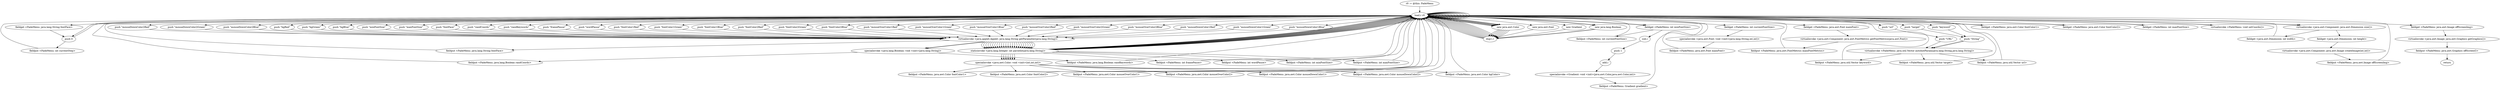 digraph "" {
    "r0 := @this: FadeMenu"
    "load.r r0"
    "r0 := @this: FadeMenu"->"load.r r0";
    "push 0"
    "load.r r0"->"push 0";
    "fieldput <FadeMenu: int currentStep>"
    "push 0"->"fieldput <FadeMenu: int currentStep>";
    "fieldput <FadeMenu: int currentStep>"->"load.r r0";
    "load.r r0"->"load.r r0";
    "push \"fontFace\""
    "load.r r0"->"push \"fontFace\"";
    "virtualinvoke <java.applet.Applet: java.lang.String getParameter(java.lang.String)>"
    "push \"fontFace\""->"virtualinvoke <java.applet.Applet: java.lang.String getParameter(java.lang.String)>";
    "fieldput <FadeMenu: java.lang.String fontFace>"
    "virtualinvoke <java.applet.Applet: java.lang.String getParameter(java.lang.String)>"->"fieldput <FadeMenu: java.lang.String fontFace>";
    "fieldput <FadeMenu: java.lang.String fontFace>"->"load.r r0";
    "new java.lang.Boolean"
    "load.r r0"->"new java.lang.Boolean";
    "dup1.r"
    "new java.lang.Boolean"->"dup1.r";
    "dup1.r"->"load.r r0";
    "push \"randCoords\""
    "load.r r0"->"push \"randCoords\"";
    "push \"randCoords\""->"virtualinvoke <java.applet.Applet: java.lang.String getParameter(java.lang.String)>";
    "specialinvoke <java.lang.Boolean: void <init>(java.lang.String)>"
    "virtualinvoke <java.applet.Applet: java.lang.String getParameter(java.lang.String)>"->"specialinvoke <java.lang.Boolean: void <init>(java.lang.String)>";
    "fieldput <FadeMenu: java.lang.Boolean randCoords>"
    "specialinvoke <java.lang.Boolean: void <init>(java.lang.String)>"->"fieldput <FadeMenu: java.lang.Boolean randCoords>";
    "fieldput <FadeMenu: java.lang.Boolean randCoords>"->"load.r r0";
    "load.r r0"->"new java.lang.Boolean";
    "new java.lang.Boolean"->"dup1.r";
    "dup1.r"->"load.r r0";
    "push \"randKeywords\""
    "load.r r0"->"push \"randKeywords\"";
    "push \"randKeywords\""->"virtualinvoke <java.applet.Applet: java.lang.String getParameter(java.lang.String)>";
    "virtualinvoke <java.applet.Applet: java.lang.String getParameter(java.lang.String)>"->"specialinvoke <java.lang.Boolean: void <init>(java.lang.String)>";
    "fieldput <FadeMenu: java.lang.Boolean randKeywords>"
    "specialinvoke <java.lang.Boolean: void <init>(java.lang.String)>"->"fieldput <FadeMenu: java.lang.Boolean randKeywords>";
    "fieldput <FadeMenu: java.lang.Boolean randKeywords>"->"load.r r0";
    "load.r r0"->"load.r r0";
    "push \"framePause\""
    "load.r r0"->"push \"framePause\"";
    "push \"framePause\""->"virtualinvoke <java.applet.Applet: java.lang.String getParameter(java.lang.String)>";
    "staticinvoke <java.lang.Integer: int parseInt(java.lang.String)>"
    "virtualinvoke <java.applet.Applet: java.lang.String getParameter(java.lang.String)>"->"staticinvoke <java.lang.Integer: int parseInt(java.lang.String)>";
    "fieldput <FadeMenu: int framePause>"
    "staticinvoke <java.lang.Integer: int parseInt(java.lang.String)>"->"fieldput <FadeMenu: int framePause>";
    "fieldput <FadeMenu: int framePause>"->"load.r r0";
    "load.r r0"->"load.r r0";
    "push \"wordPause\""
    "load.r r0"->"push \"wordPause\"";
    "push \"wordPause\""->"virtualinvoke <java.applet.Applet: java.lang.String getParameter(java.lang.String)>";
    "virtualinvoke <java.applet.Applet: java.lang.String getParameter(java.lang.String)>"->"staticinvoke <java.lang.Integer: int parseInt(java.lang.String)>";
    "fieldput <FadeMenu: int wordPause>"
    "staticinvoke <java.lang.Integer: int parseInt(java.lang.String)>"->"fieldput <FadeMenu: int wordPause>";
    "fieldput <FadeMenu: int wordPause>"->"load.r r0";
    "new java.awt.Color"
    "load.r r0"->"new java.awt.Color";
    "new java.awt.Color"->"dup1.r";
    "dup1.r"->"load.r r0";
    "push \"fontColor1Red\""
    "load.r r0"->"push \"fontColor1Red\"";
    "push \"fontColor1Red\""->"virtualinvoke <java.applet.Applet: java.lang.String getParameter(java.lang.String)>";
    "virtualinvoke <java.applet.Applet: java.lang.String getParameter(java.lang.String)>"->"staticinvoke <java.lang.Integer: int parseInt(java.lang.String)>";
    "staticinvoke <java.lang.Integer: int parseInt(java.lang.String)>"->"load.r r0";
    "push \"fontColor1Green\""
    "load.r r0"->"push \"fontColor1Green\"";
    "push \"fontColor1Green\""->"virtualinvoke <java.applet.Applet: java.lang.String getParameter(java.lang.String)>";
    "virtualinvoke <java.applet.Applet: java.lang.String getParameter(java.lang.String)>"->"staticinvoke <java.lang.Integer: int parseInt(java.lang.String)>";
    "staticinvoke <java.lang.Integer: int parseInt(java.lang.String)>"->"load.r r0";
    "push \"fontColor1Blue\""
    "load.r r0"->"push \"fontColor1Blue\"";
    "push \"fontColor1Blue\""->"virtualinvoke <java.applet.Applet: java.lang.String getParameter(java.lang.String)>";
    "virtualinvoke <java.applet.Applet: java.lang.String getParameter(java.lang.String)>"->"staticinvoke <java.lang.Integer: int parseInt(java.lang.String)>";
    "specialinvoke <java.awt.Color: void <init>(int,int,int)>"
    "staticinvoke <java.lang.Integer: int parseInt(java.lang.String)>"->"specialinvoke <java.awt.Color: void <init>(int,int,int)>";
    "fieldput <FadeMenu: java.awt.Color fontColor1>"
    "specialinvoke <java.awt.Color: void <init>(int,int,int)>"->"fieldput <FadeMenu: java.awt.Color fontColor1>";
    "fieldput <FadeMenu: java.awt.Color fontColor1>"->"load.r r0";
    "load.r r0"->"new java.awt.Color";
    "new java.awt.Color"->"dup1.r";
    "dup1.r"->"load.r r0";
    "push \"fontColor2Red\""
    "load.r r0"->"push \"fontColor2Red\"";
    "push \"fontColor2Red\""->"virtualinvoke <java.applet.Applet: java.lang.String getParameter(java.lang.String)>";
    "virtualinvoke <java.applet.Applet: java.lang.String getParameter(java.lang.String)>"->"staticinvoke <java.lang.Integer: int parseInt(java.lang.String)>";
    "staticinvoke <java.lang.Integer: int parseInt(java.lang.String)>"->"load.r r0";
    "push \"fontColor2Green\""
    "load.r r0"->"push \"fontColor2Green\"";
    "push \"fontColor2Green\""->"virtualinvoke <java.applet.Applet: java.lang.String getParameter(java.lang.String)>";
    "virtualinvoke <java.applet.Applet: java.lang.String getParameter(java.lang.String)>"->"staticinvoke <java.lang.Integer: int parseInt(java.lang.String)>";
    "staticinvoke <java.lang.Integer: int parseInt(java.lang.String)>"->"load.r r0";
    "push \"fontColor2Blue\""
    "load.r r0"->"push \"fontColor2Blue\"";
    "push \"fontColor2Blue\""->"virtualinvoke <java.applet.Applet: java.lang.String getParameter(java.lang.String)>";
    "virtualinvoke <java.applet.Applet: java.lang.String getParameter(java.lang.String)>"->"staticinvoke <java.lang.Integer: int parseInt(java.lang.String)>";
    "staticinvoke <java.lang.Integer: int parseInt(java.lang.String)>"->"specialinvoke <java.awt.Color: void <init>(int,int,int)>";
    "fieldput <FadeMenu: java.awt.Color fontColor2>"
    "specialinvoke <java.awt.Color: void <init>(int,int,int)>"->"fieldput <FadeMenu: java.awt.Color fontColor2>";
    "fieldput <FadeMenu: java.awt.Color fontColor2>"->"load.r r0";
    "load.r r0"->"new java.awt.Color";
    "new java.awt.Color"->"dup1.r";
    "dup1.r"->"load.r r0";
    "push \"mouseOverColor1Red\""
    "load.r r0"->"push \"mouseOverColor1Red\"";
    "push \"mouseOverColor1Red\""->"virtualinvoke <java.applet.Applet: java.lang.String getParameter(java.lang.String)>";
    "virtualinvoke <java.applet.Applet: java.lang.String getParameter(java.lang.String)>"->"staticinvoke <java.lang.Integer: int parseInt(java.lang.String)>";
    "staticinvoke <java.lang.Integer: int parseInt(java.lang.String)>"->"load.r r0";
    "push \"mouseOverColor1Green\""
    "load.r r0"->"push \"mouseOverColor1Green\"";
    "push \"mouseOverColor1Green\""->"virtualinvoke <java.applet.Applet: java.lang.String getParameter(java.lang.String)>";
    "virtualinvoke <java.applet.Applet: java.lang.String getParameter(java.lang.String)>"->"staticinvoke <java.lang.Integer: int parseInt(java.lang.String)>";
    "staticinvoke <java.lang.Integer: int parseInt(java.lang.String)>"->"load.r r0";
    "push \"mouseOverColor1Blue\""
    "load.r r0"->"push \"mouseOverColor1Blue\"";
    "push \"mouseOverColor1Blue\""->"virtualinvoke <java.applet.Applet: java.lang.String getParameter(java.lang.String)>";
    "virtualinvoke <java.applet.Applet: java.lang.String getParameter(java.lang.String)>"->"staticinvoke <java.lang.Integer: int parseInt(java.lang.String)>";
    "staticinvoke <java.lang.Integer: int parseInt(java.lang.String)>"->"specialinvoke <java.awt.Color: void <init>(int,int,int)>";
    "fieldput <FadeMenu: java.awt.Color mouseOverColor1>"
    "specialinvoke <java.awt.Color: void <init>(int,int,int)>"->"fieldput <FadeMenu: java.awt.Color mouseOverColor1>";
    "fieldput <FadeMenu: java.awt.Color mouseOverColor1>"->"load.r r0";
    "load.r r0"->"new java.awt.Color";
    "new java.awt.Color"->"dup1.r";
    "dup1.r"->"load.r r0";
    "push \"mouseOverColor2Red\""
    "load.r r0"->"push \"mouseOverColor2Red\"";
    "push \"mouseOverColor2Red\""->"virtualinvoke <java.applet.Applet: java.lang.String getParameter(java.lang.String)>";
    "virtualinvoke <java.applet.Applet: java.lang.String getParameter(java.lang.String)>"->"staticinvoke <java.lang.Integer: int parseInt(java.lang.String)>";
    "staticinvoke <java.lang.Integer: int parseInt(java.lang.String)>"->"load.r r0";
    "push \"mouseOverColor2Green\""
    "load.r r0"->"push \"mouseOverColor2Green\"";
    "push \"mouseOverColor2Green\""->"virtualinvoke <java.applet.Applet: java.lang.String getParameter(java.lang.String)>";
    "virtualinvoke <java.applet.Applet: java.lang.String getParameter(java.lang.String)>"->"staticinvoke <java.lang.Integer: int parseInt(java.lang.String)>";
    "staticinvoke <java.lang.Integer: int parseInt(java.lang.String)>"->"load.r r0";
    "push \"mouseOverColor2Blue\""
    "load.r r0"->"push \"mouseOverColor2Blue\"";
    "push \"mouseOverColor2Blue\""->"virtualinvoke <java.applet.Applet: java.lang.String getParameter(java.lang.String)>";
    "virtualinvoke <java.applet.Applet: java.lang.String getParameter(java.lang.String)>"->"staticinvoke <java.lang.Integer: int parseInt(java.lang.String)>";
    "staticinvoke <java.lang.Integer: int parseInt(java.lang.String)>"->"specialinvoke <java.awt.Color: void <init>(int,int,int)>";
    "fieldput <FadeMenu: java.awt.Color mouseOverColor2>"
    "specialinvoke <java.awt.Color: void <init>(int,int,int)>"->"fieldput <FadeMenu: java.awt.Color mouseOverColor2>";
    "fieldput <FadeMenu: java.awt.Color mouseOverColor2>"->"load.r r0";
    "load.r r0"->"new java.awt.Color";
    "new java.awt.Color"->"dup1.r";
    "dup1.r"->"load.r r0";
    "push \"mouseDownColor1Red\""
    "load.r r0"->"push \"mouseDownColor1Red\"";
    "push \"mouseDownColor1Red\""->"virtualinvoke <java.applet.Applet: java.lang.String getParameter(java.lang.String)>";
    "virtualinvoke <java.applet.Applet: java.lang.String getParameter(java.lang.String)>"->"staticinvoke <java.lang.Integer: int parseInt(java.lang.String)>";
    "staticinvoke <java.lang.Integer: int parseInt(java.lang.String)>"->"load.r r0";
    "push \"mouseDownColor1Green\""
    "load.r r0"->"push \"mouseDownColor1Green\"";
    "push \"mouseDownColor1Green\""->"virtualinvoke <java.applet.Applet: java.lang.String getParameter(java.lang.String)>";
    "virtualinvoke <java.applet.Applet: java.lang.String getParameter(java.lang.String)>"->"staticinvoke <java.lang.Integer: int parseInt(java.lang.String)>";
    "staticinvoke <java.lang.Integer: int parseInt(java.lang.String)>"->"load.r r0";
    "push \"mouseDownColor1Blue\""
    "load.r r0"->"push \"mouseDownColor1Blue\"";
    "push \"mouseDownColor1Blue\""->"virtualinvoke <java.applet.Applet: java.lang.String getParameter(java.lang.String)>";
    "virtualinvoke <java.applet.Applet: java.lang.String getParameter(java.lang.String)>"->"staticinvoke <java.lang.Integer: int parseInt(java.lang.String)>";
    "staticinvoke <java.lang.Integer: int parseInt(java.lang.String)>"->"specialinvoke <java.awt.Color: void <init>(int,int,int)>";
    "fieldput <FadeMenu: java.awt.Color mouseDownColor1>"
    "specialinvoke <java.awt.Color: void <init>(int,int,int)>"->"fieldput <FadeMenu: java.awt.Color mouseDownColor1>";
    "fieldput <FadeMenu: java.awt.Color mouseDownColor1>"->"load.r r0";
    "load.r r0"->"new java.awt.Color";
    "new java.awt.Color"->"dup1.r";
    "dup1.r"->"load.r r0";
    "push \"mouseDownColor2Red\""
    "load.r r0"->"push \"mouseDownColor2Red\"";
    "push \"mouseDownColor2Red\""->"virtualinvoke <java.applet.Applet: java.lang.String getParameter(java.lang.String)>";
    "virtualinvoke <java.applet.Applet: java.lang.String getParameter(java.lang.String)>"->"staticinvoke <java.lang.Integer: int parseInt(java.lang.String)>";
    "staticinvoke <java.lang.Integer: int parseInt(java.lang.String)>"->"load.r r0";
    "push \"mouseDownColor2Green\""
    "load.r r0"->"push \"mouseDownColor2Green\"";
    "push \"mouseDownColor2Green\""->"virtualinvoke <java.applet.Applet: java.lang.String getParameter(java.lang.String)>";
    "virtualinvoke <java.applet.Applet: java.lang.String getParameter(java.lang.String)>"->"staticinvoke <java.lang.Integer: int parseInt(java.lang.String)>";
    "staticinvoke <java.lang.Integer: int parseInt(java.lang.String)>"->"load.r r0";
    "push \"mouseDownColor2Blue\""
    "load.r r0"->"push \"mouseDownColor2Blue\"";
    "push \"mouseDownColor2Blue\""->"virtualinvoke <java.applet.Applet: java.lang.String getParameter(java.lang.String)>";
    "virtualinvoke <java.applet.Applet: java.lang.String getParameter(java.lang.String)>"->"staticinvoke <java.lang.Integer: int parseInt(java.lang.String)>";
    "staticinvoke <java.lang.Integer: int parseInt(java.lang.String)>"->"specialinvoke <java.awt.Color: void <init>(int,int,int)>";
    "fieldput <FadeMenu: java.awt.Color mouseDownColor2>"
    "specialinvoke <java.awt.Color: void <init>(int,int,int)>"->"fieldput <FadeMenu: java.awt.Color mouseDownColor2>";
    "fieldput <FadeMenu: java.awt.Color mouseDownColor2>"->"load.r r0";
    "load.r r0"->"new java.awt.Color";
    "new java.awt.Color"->"dup1.r";
    "dup1.r"->"load.r r0";
    "push \"bgRed\""
    "load.r r0"->"push \"bgRed\"";
    "push \"bgRed\""->"virtualinvoke <java.applet.Applet: java.lang.String getParameter(java.lang.String)>";
    "virtualinvoke <java.applet.Applet: java.lang.String getParameter(java.lang.String)>"->"staticinvoke <java.lang.Integer: int parseInt(java.lang.String)>";
    "staticinvoke <java.lang.Integer: int parseInt(java.lang.String)>"->"load.r r0";
    "push \"bgGreen\""
    "load.r r0"->"push \"bgGreen\"";
    "push \"bgGreen\""->"virtualinvoke <java.applet.Applet: java.lang.String getParameter(java.lang.String)>";
    "virtualinvoke <java.applet.Applet: java.lang.String getParameter(java.lang.String)>"->"staticinvoke <java.lang.Integer: int parseInt(java.lang.String)>";
    "staticinvoke <java.lang.Integer: int parseInt(java.lang.String)>"->"load.r r0";
    "push \"bgBlue\""
    "load.r r0"->"push \"bgBlue\"";
    "push \"bgBlue\""->"virtualinvoke <java.applet.Applet: java.lang.String getParameter(java.lang.String)>";
    "virtualinvoke <java.applet.Applet: java.lang.String getParameter(java.lang.String)>"->"staticinvoke <java.lang.Integer: int parseInt(java.lang.String)>";
    "staticinvoke <java.lang.Integer: int parseInt(java.lang.String)>"->"specialinvoke <java.awt.Color: void <init>(int,int,int)>";
    "fieldput <FadeMenu: java.awt.Color bgColor>"
    "specialinvoke <java.awt.Color: void <init>(int,int,int)>"->"fieldput <FadeMenu: java.awt.Color bgColor>";
    "fieldput <FadeMenu: java.awt.Color bgColor>"->"load.r r0";
    "load.r r0"->"load.r r0";
    "push \"minFontSize\""
    "load.r r0"->"push \"minFontSize\"";
    "push \"minFontSize\""->"virtualinvoke <java.applet.Applet: java.lang.String getParameter(java.lang.String)>";
    "virtualinvoke <java.applet.Applet: java.lang.String getParameter(java.lang.String)>"->"staticinvoke <java.lang.Integer: int parseInt(java.lang.String)>";
    "fieldput <FadeMenu: int minFontSize>"
    "staticinvoke <java.lang.Integer: int parseInt(java.lang.String)>"->"fieldput <FadeMenu: int minFontSize>";
    "fieldput <FadeMenu: int minFontSize>"->"load.r r0";
    "load.r r0"->"load.r r0";
    "push \"maxFontSize\""
    "load.r r0"->"push \"maxFontSize\"";
    "push \"maxFontSize\""->"virtualinvoke <java.applet.Applet: java.lang.String getParameter(java.lang.String)>";
    "virtualinvoke <java.applet.Applet: java.lang.String getParameter(java.lang.String)>"->"staticinvoke <java.lang.Integer: int parseInt(java.lang.String)>";
    "fieldput <FadeMenu: int maxFontSize>"
    "staticinvoke <java.lang.Integer: int parseInt(java.lang.String)>"->"fieldput <FadeMenu: int maxFontSize>";
    "fieldput <FadeMenu: int maxFontSize>"->"load.r r0";
    "load.r r0"->"load.r r0";
    "fieldget <FadeMenu: int minFontSize>"
    "load.r r0"->"fieldget <FadeMenu: int minFontSize>";
    "fieldput <FadeMenu: int currentFontSize>"
    "fieldget <FadeMenu: int minFontSize>"->"fieldput <FadeMenu: int currentFontSize>";
    "fieldput <FadeMenu: int currentFontSize>"->"load.r r0";
    "new java.awt.Font"
    "load.r r0"->"new java.awt.Font";
    "new java.awt.Font"->"dup1.r";
    "dup1.r"->"load.r r0";
    "fieldget <FadeMenu: java.lang.String fontFace>"
    "load.r r0"->"fieldget <FadeMenu: java.lang.String fontFace>";
    "fieldget <FadeMenu: java.lang.String fontFace>"->"push 0";
    "push 0"->"load.r r0";
    "fieldget <FadeMenu: int currentFontSize>"
    "load.r r0"->"fieldget <FadeMenu: int currentFontSize>";
    "specialinvoke <java.awt.Font: void <init>(java.lang.String,int,int)>"
    "fieldget <FadeMenu: int currentFontSize>"->"specialinvoke <java.awt.Font: void <init>(java.lang.String,int,int)>";
    "fieldput <FadeMenu: java.awt.Font mainFont>"
    "specialinvoke <java.awt.Font: void <init>(java.lang.String,int,int)>"->"fieldput <FadeMenu: java.awt.Font mainFont>";
    "fieldput <FadeMenu: java.awt.Font mainFont>"->"load.r r0";
    "load.r r0"->"load.r r0";
    "load.r r0"->"load.r r0";
    "fieldget <FadeMenu: java.awt.Font mainFont>"
    "load.r r0"->"fieldget <FadeMenu: java.awt.Font mainFont>";
    "virtualinvoke <java.awt.Component: java.awt.FontMetrics getFontMetrics(java.awt.Font)>"
    "fieldget <FadeMenu: java.awt.Font mainFont>"->"virtualinvoke <java.awt.Component: java.awt.FontMetrics getFontMetrics(java.awt.Font)>";
    "fieldput <FadeMenu: java.awt.FontMetrics mainFontMetrics>"
    "virtualinvoke <java.awt.Component: java.awt.FontMetrics getFontMetrics(java.awt.Font)>"->"fieldput <FadeMenu: java.awt.FontMetrics mainFontMetrics>";
    "fieldput <FadeMenu: java.awt.FontMetrics mainFontMetrics>"->"load.r r0";
    "load.r r0"->"load.r r0";
    "push \"keyword\""
    "load.r r0"->"push \"keyword\"";
    "push \"String\""
    "push \"keyword\""->"push \"String\"";
    "virtualinvoke <FadeMenu: java.util.Vector autoInitParam(java.lang.String,java.lang.String)>"
    "push \"String\""->"virtualinvoke <FadeMenu: java.util.Vector autoInitParam(java.lang.String,java.lang.String)>";
    "fieldput <FadeMenu: java.util.Vector keyword>"
    "virtualinvoke <FadeMenu: java.util.Vector autoInitParam(java.lang.String,java.lang.String)>"->"fieldput <FadeMenu: java.util.Vector keyword>";
    "fieldput <FadeMenu: java.util.Vector keyword>"->"load.r r0";
    "load.r r0"->"load.r r0";
    "push \"target\""
    "load.r r0"->"push \"target\"";
    "push \"target\""->"push \"String\"";
    "push \"String\""->"virtualinvoke <FadeMenu: java.util.Vector autoInitParam(java.lang.String,java.lang.String)>";
    "fieldput <FadeMenu: java.util.Vector target>"
    "virtualinvoke <FadeMenu: java.util.Vector autoInitParam(java.lang.String,java.lang.String)>"->"fieldput <FadeMenu: java.util.Vector target>";
    "fieldput <FadeMenu: java.util.Vector target>"->"load.r r0";
    "load.r r0"->"load.r r0";
    "push \"url\""
    "load.r r0"->"push \"url\"";
    "push \"URL\""
    "push \"url\""->"push \"URL\"";
    "push \"URL\""->"virtualinvoke <FadeMenu: java.util.Vector autoInitParam(java.lang.String,java.lang.String)>";
    "fieldput <FadeMenu: java.util.Vector url>"
    "virtualinvoke <FadeMenu: java.util.Vector autoInitParam(java.lang.String,java.lang.String)>"->"fieldput <FadeMenu: java.util.Vector url>";
    "fieldput <FadeMenu: java.util.Vector url>"->"load.r r0";
    "new Gradient"
    "load.r r0"->"new Gradient";
    "new Gradient"->"dup1.r";
    "dup1.r"->"load.r r0";
    "fieldget <FadeMenu: java.awt.Color fontColor1>"
    "load.r r0"->"fieldget <FadeMenu: java.awt.Color fontColor1>";
    "fieldget <FadeMenu: java.awt.Color fontColor1>"->"load.r r0";
    "fieldget <FadeMenu: java.awt.Color fontColor2>"
    "load.r r0"->"fieldget <FadeMenu: java.awt.Color fontColor2>";
    "fieldget <FadeMenu: java.awt.Color fontColor2>"->"load.r r0";
    "fieldget <FadeMenu: int maxFontSize>"
    "load.r r0"->"fieldget <FadeMenu: int maxFontSize>";
    "fieldget <FadeMenu: int maxFontSize>"->"load.r r0";
    "load.r r0"->"fieldget <FadeMenu: int minFontSize>";
    "sub.i"
    "fieldget <FadeMenu: int minFontSize>"->"sub.i";
    "push 1"
    "sub.i"->"push 1";
    "add.i"
    "push 1"->"add.i";
    "specialinvoke <Gradient: void <init>(java.awt.Color,java.awt.Color,int)>"
    "add.i"->"specialinvoke <Gradient: void <init>(java.awt.Color,java.awt.Color,int)>";
    "fieldput <FadeMenu: Gradient gradient>"
    "specialinvoke <Gradient: void <init>(java.awt.Color,java.awt.Color,int)>"->"fieldput <FadeMenu: Gradient gradient>";
    "fieldput <FadeMenu: Gradient gradient>"->"load.r r0";
    "virtualinvoke <FadeMenu: void setCoords()>"
    "load.r r0"->"virtualinvoke <FadeMenu: void setCoords()>";
    "virtualinvoke <FadeMenu: void setCoords()>"->"load.r r0";
    "load.r r0"->"load.r r0";
    "load.r r0"->"load.r r0";
    "virtualinvoke <java.awt.Component: java.awt.Dimension size()>"
    "load.r r0"->"virtualinvoke <java.awt.Component: java.awt.Dimension size()>";
    "fieldget <java.awt.Dimension: int width>"
    "virtualinvoke <java.awt.Component: java.awt.Dimension size()>"->"fieldget <java.awt.Dimension: int width>";
    "fieldget <java.awt.Dimension: int width>"->"load.r r0";
    "load.r r0"->"virtualinvoke <java.awt.Component: java.awt.Dimension size()>";
    "fieldget <java.awt.Dimension: int height>"
    "virtualinvoke <java.awt.Component: java.awt.Dimension size()>"->"fieldget <java.awt.Dimension: int height>";
    "virtualinvoke <java.awt.Component: java.awt.Image createImage(int,int)>"
    "fieldget <java.awt.Dimension: int height>"->"virtualinvoke <java.awt.Component: java.awt.Image createImage(int,int)>";
    "fieldput <FadeMenu: java.awt.Image offScreenImg>"
    "virtualinvoke <java.awt.Component: java.awt.Image createImage(int,int)>"->"fieldput <FadeMenu: java.awt.Image offScreenImg>";
    "fieldput <FadeMenu: java.awt.Image offScreenImg>"->"load.r r0";
    "load.r r0"->"load.r r0";
    "fieldget <FadeMenu: java.awt.Image offScreenImg>"
    "load.r r0"->"fieldget <FadeMenu: java.awt.Image offScreenImg>";
    "virtualinvoke <java.awt.Image: java.awt.Graphics getGraphics()>"
    "fieldget <FadeMenu: java.awt.Image offScreenImg>"->"virtualinvoke <java.awt.Image: java.awt.Graphics getGraphics()>";
    "fieldput <FadeMenu: java.awt.Graphics offScreenG>"
    "virtualinvoke <java.awt.Image: java.awt.Graphics getGraphics()>"->"fieldput <FadeMenu: java.awt.Graphics offScreenG>";
    "return"
    "fieldput <FadeMenu: java.awt.Graphics offScreenG>"->"return";
}
